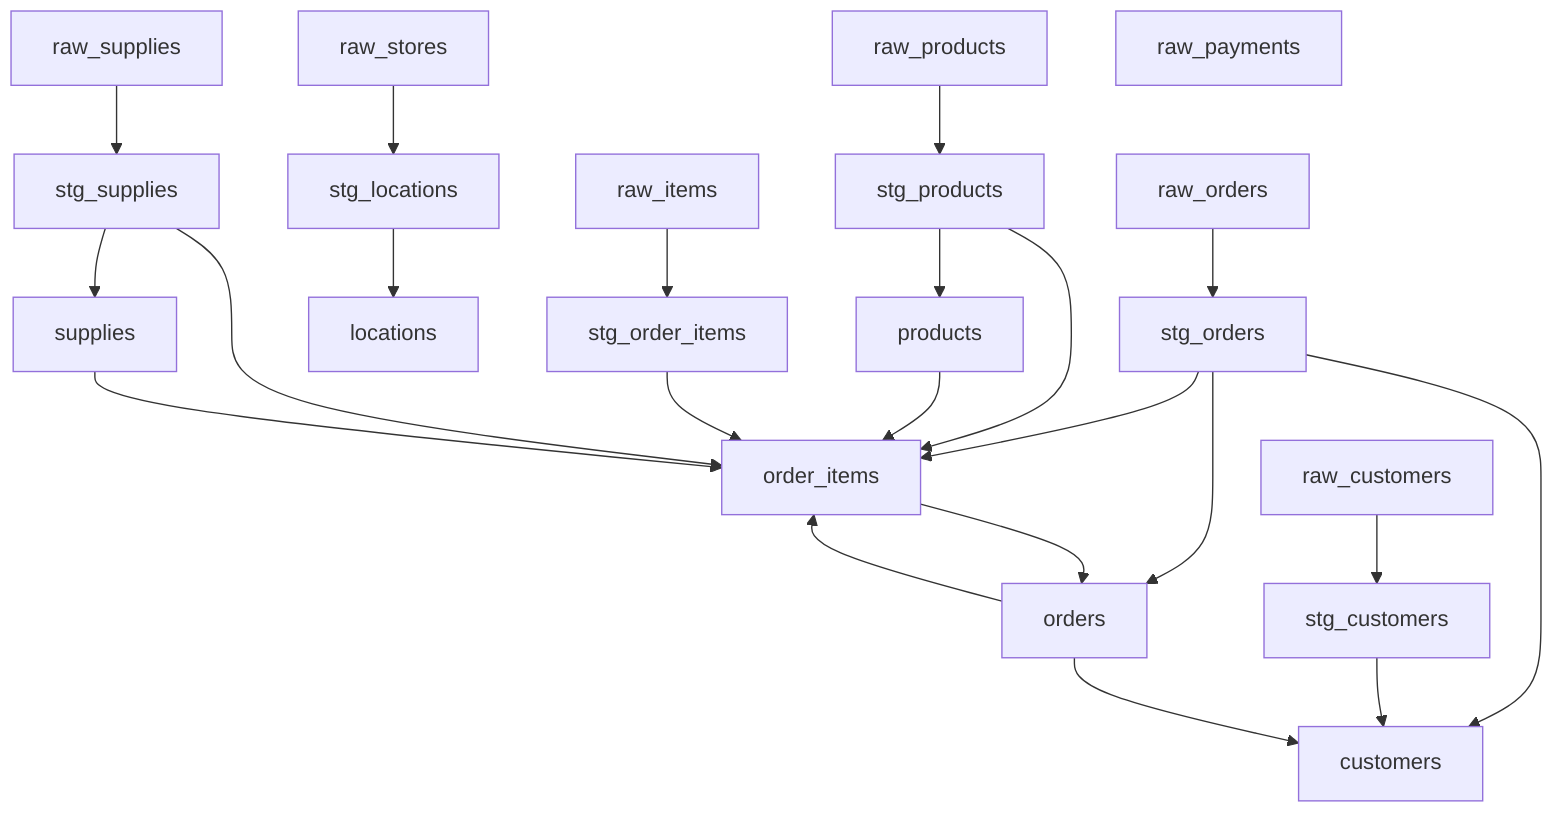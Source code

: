 graph TD
    stg_locations
    stg_orders
    raw_stores
    raw_items
    order_items
    raw_products
    raw_supplies
    stg_order_items
    raw_orders
    raw_payments
    orders
    stg_customers
    locations
    stg_products
    customers
    supplies
    products
    raw_customers
    stg_supplies
    raw_stores --> stg_locations
    raw_orders --> stg_orders
    stg_orders --> order_items
    stg_products --> order_items
    products --> order_items
    stg_order_items --> order_items
    orders --> order_items
    stg_supplies --> order_items
    supplies --> order_items
    raw_items --> stg_order_items
    stg_orders --> orders
    order_items --> orders
    raw_customers --> stg_customers
    stg_locations --> locations
    raw_products --> stg_products
    stg_orders --> customers
    stg_customers --> customers
    orders --> customers
    stg_supplies --> supplies
    stg_products --> products
    raw_supplies --> stg_supplies